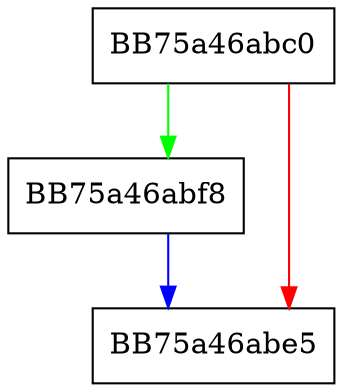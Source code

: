 digraph lua_pushfstring {
  node [shape="box"];
  graph [splines=ortho];
  BB75a46abc0 -> BB75a46abf8 [color="green"];
  BB75a46abc0 -> BB75a46abe5 [color="red"];
  BB75a46abf8 -> BB75a46abe5 [color="blue"];
}